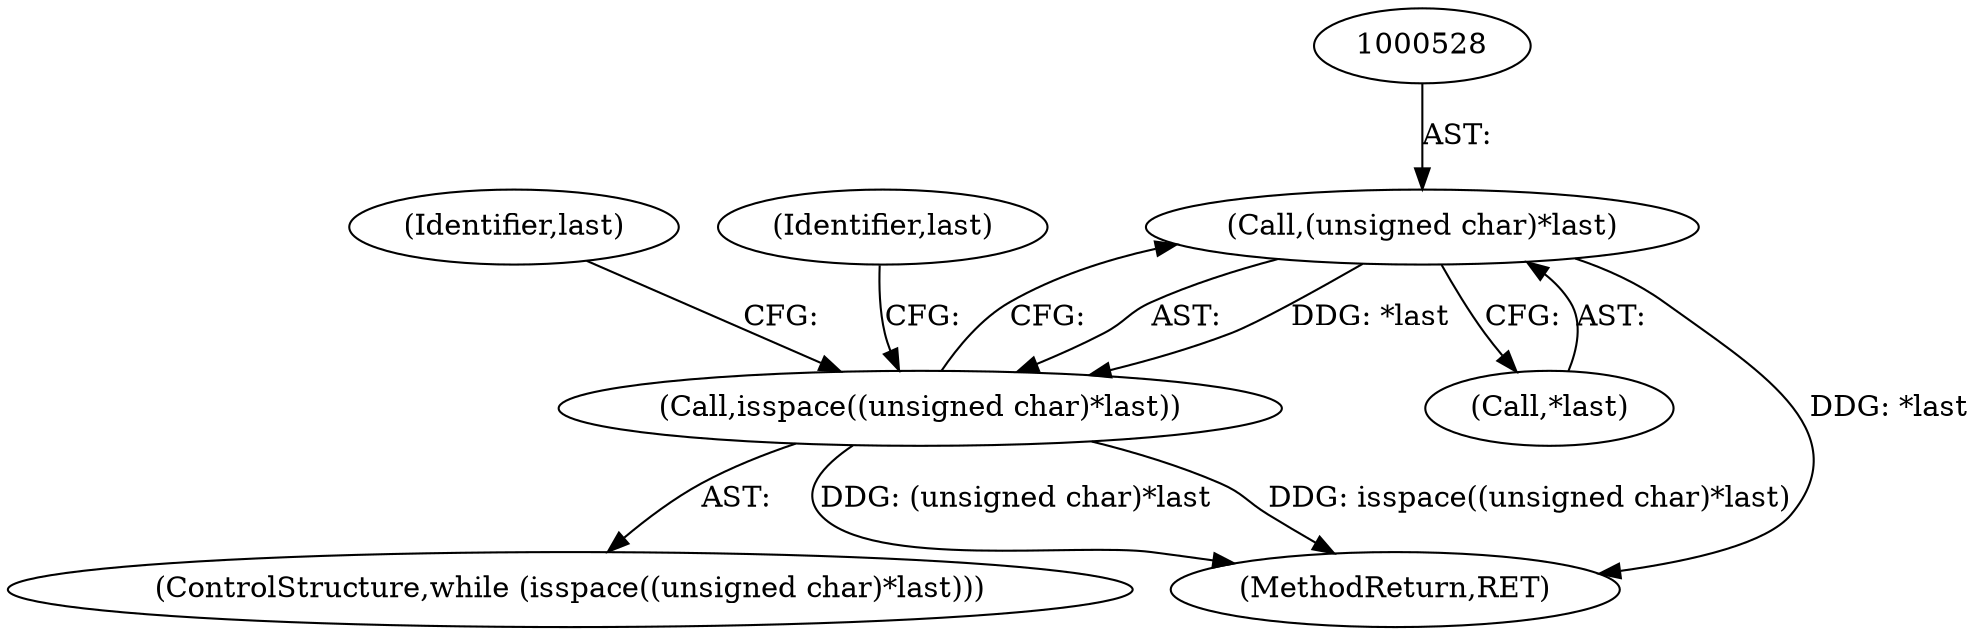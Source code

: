 digraph "0_file_4a284c89d6ef11aca34da65da7d673050a5ea320_5@pointer" {
"1000527" [label="(Call,(unsigned char)*last)"];
"1000526" [label="(Call,isspace((unsigned char)*last))"];
"1000532" [label="(Identifier,last)"];
"1000527" [label="(Call,(unsigned char)*last)"];
"1000536" [label="(Identifier,last)"];
"1000529" [label="(Call,*last)"];
"1001042" [label="(MethodReturn,RET)"];
"1000525" [label="(ControlStructure,while (isspace((unsigned char)*last)))"];
"1000526" [label="(Call,isspace((unsigned char)*last))"];
"1000527" -> "1000526"  [label="AST: "];
"1000527" -> "1000529"  [label="CFG: "];
"1000528" -> "1000527"  [label="AST: "];
"1000529" -> "1000527"  [label="AST: "];
"1000526" -> "1000527"  [label="CFG: "];
"1000527" -> "1001042"  [label="DDG: *last"];
"1000527" -> "1000526"  [label="DDG: *last"];
"1000526" -> "1000525"  [label="AST: "];
"1000532" -> "1000526"  [label="CFG: "];
"1000536" -> "1000526"  [label="CFG: "];
"1000526" -> "1001042"  [label="DDG: isspace((unsigned char)*last)"];
"1000526" -> "1001042"  [label="DDG: (unsigned char)*last"];
}
